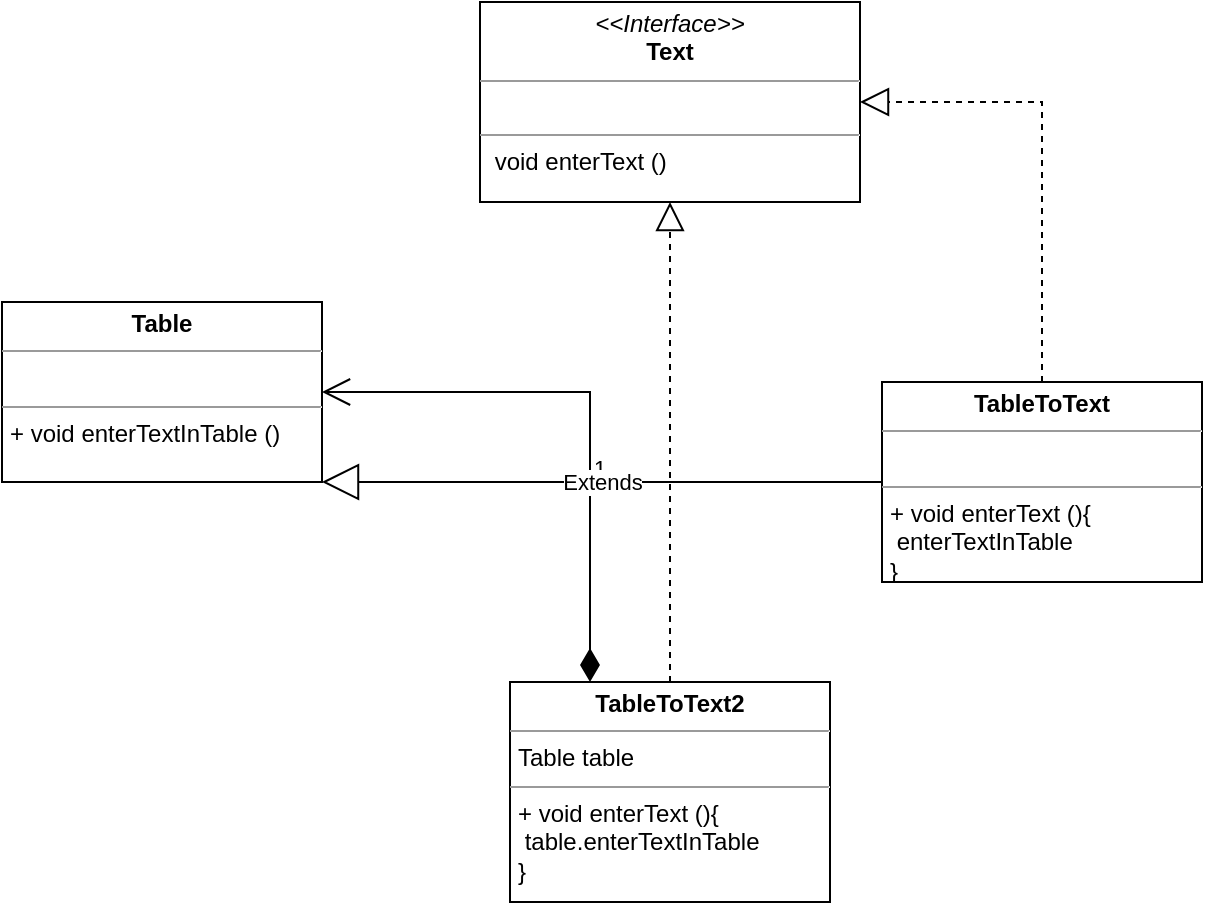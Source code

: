 <mxfile version="19.0.3" type="device"><diagram id="reKHsm5hdGIk8jJ98KJx" name="Страница 1"><mxGraphModel dx="1422" dy="865" grid="1" gridSize="10" guides="1" tooltips="1" connect="1" arrows="1" fold="1" page="1" pageScale="1" pageWidth="827" pageHeight="1169" math="0" shadow="0"><root><mxCell id="0"/><mxCell id="1" parent="0"/><mxCell id="AHUC7Xj2rtO4maQQ1KzN-1" value="&lt;p style=&quot;margin:0px;margin-top:4px;text-align:center;&quot;&gt;&lt;i&gt;&amp;lt;&amp;lt;Interface&amp;gt;&amp;gt;&lt;/i&gt;&lt;br&gt;&lt;b&gt;Text&lt;/b&gt;&lt;/p&gt;&lt;hr size=&quot;1&quot;&gt;&lt;p style=&quot;margin:0px;margin-left:4px;&quot;&gt;&lt;br&gt;&lt;/p&gt;&lt;hr size=&quot;1&quot;&gt;&lt;p style=&quot;margin:0px;margin-left:4px;&quot;&gt;&amp;nbsp;void enterText ()&lt;/p&gt;" style="verticalAlign=top;align=left;overflow=fill;fontSize=12;fontFamily=Helvetica;html=1;" vertex="1" parent="1"><mxGeometry x="319" y="80" width="190" height="100" as="geometry"/></mxCell><mxCell id="AHUC7Xj2rtO4maQQ1KzN-2" value="&lt;p style=&quot;margin:0px;margin-top:4px;text-align:center;&quot;&gt;&lt;b&gt;Table&lt;/b&gt;&lt;/p&gt;&lt;hr size=&quot;1&quot;&gt;&lt;p style=&quot;margin:0px;margin-left:4px;&quot;&gt;&lt;br&gt;&lt;/p&gt;&lt;hr size=&quot;1&quot;&gt;&lt;p style=&quot;margin:0px;margin-left:4px;&quot;&gt;+ void enterTextInTable ()&lt;/p&gt;" style="verticalAlign=top;align=left;overflow=fill;fontSize=12;fontFamily=Helvetica;html=1;" vertex="1" parent="1"><mxGeometry x="80" y="230" width="160" height="90" as="geometry"/></mxCell><mxCell id="AHUC7Xj2rtO4maQQ1KzN-3" value="&lt;p style=&quot;margin:0px;margin-top:4px;text-align:center;&quot;&gt;&lt;b&gt;TableToText2&lt;/b&gt;&lt;/p&gt;&lt;hr size=&quot;1&quot;&gt;&lt;p style=&quot;margin:0px;margin-left:4px;&quot;&gt;Table table&lt;/p&gt;&lt;hr size=&quot;1&quot;&gt;&lt;p style=&quot;margin:0px;margin-left:4px;&quot;&gt;+ void enterText (){&lt;/p&gt;&lt;p style=&quot;margin:0px;margin-left:4px;&quot;&gt;&amp;nbsp;table.enterTextInTable&lt;/p&gt;&lt;p style=&quot;margin:0px;margin-left:4px;&quot;&gt;}&lt;/p&gt;" style="verticalAlign=top;align=left;overflow=fill;fontSize=12;fontFamily=Helvetica;html=1;" vertex="1" parent="1"><mxGeometry x="334" y="420" width="160" height="110" as="geometry"/></mxCell><mxCell id="AHUC7Xj2rtO4maQQ1KzN-4" value="" style="endArrow=block;dashed=1;endFill=0;endSize=12;html=1;rounded=0;entryX=0.5;entryY=1;entryDx=0;entryDy=0;exitX=0.5;exitY=0;exitDx=0;exitDy=0;" edge="1" parent="1" source="AHUC7Xj2rtO4maQQ1KzN-3" target="AHUC7Xj2rtO4maQQ1KzN-1"><mxGeometry width="160" relative="1" as="geometry"><mxPoint x="330" y="440" as="sourcePoint"/><mxPoint x="490" y="440" as="targetPoint"/></mxGeometry></mxCell><mxCell id="AHUC7Xj2rtO4maQQ1KzN-6" value="1" style="endArrow=open;html=1;endSize=12;startArrow=diamondThin;startSize=14;startFill=1;edgeStyle=orthogonalEdgeStyle;align=left;verticalAlign=bottom;rounded=0;exitX=0.25;exitY=0;exitDx=0;exitDy=0;entryX=1;entryY=0.5;entryDx=0;entryDy=0;" edge="1" parent="1" source="AHUC7Xj2rtO4maQQ1KzN-3" target="AHUC7Xj2rtO4maQQ1KzN-2"><mxGeometry x="-0.294" relative="1" as="geometry"><mxPoint x="360" y="320" as="sourcePoint"/><mxPoint x="280" y="270" as="targetPoint"/><mxPoint as="offset"/></mxGeometry></mxCell><mxCell id="AHUC7Xj2rtO4maQQ1KzN-7" value="&lt;p style=&quot;margin:0px;margin-top:4px;text-align:center;&quot;&gt;&lt;b&gt;TableToText&lt;/b&gt;&lt;/p&gt;&lt;hr size=&quot;1&quot;&gt;&lt;p style=&quot;margin:0px;margin-left:4px;&quot;&gt;&lt;br&gt;&lt;/p&gt;&lt;hr size=&quot;1&quot;&gt;&lt;p style=&quot;margin:0px;margin-left:4px;&quot;&gt;+ void enterText (){&lt;/p&gt;&lt;p style=&quot;margin:0px;margin-left:4px;&quot;&gt;&amp;nbsp;enterTextInTable&lt;/p&gt;&lt;p style=&quot;margin:0px;margin-left:4px;&quot;&gt;}&lt;/p&gt;" style="verticalAlign=top;align=left;overflow=fill;fontSize=12;fontFamily=Helvetica;html=1;" vertex="1" parent="1"><mxGeometry x="520" y="270" width="160" height="100" as="geometry"/></mxCell><mxCell id="AHUC7Xj2rtO4maQQ1KzN-8" value="" style="endArrow=block;dashed=1;endFill=0;endSize=12;html=1;rounded=0;exitX=0.5;exitY=0;exitDx=0;exitDy=0;entryX=1;entryY=0.5;entryDx=0;entryDy=0;" edge="1" parent="1" source="AHUC7Xj2rtO4maQQ1KzN-7" target="AHUC7Xj2rtO4maQQ1KzN-1"><mxGeometry width="160" relative="1" as="geometry"><mxPoint x="330" y="440" as="sourcePoint"/><mxPoint x="600" y="150" as="targetPoint"/><Array as="points"><mxPoint x="600" y="130"/></Array></mxGeometry></mxCell><mxCell id="AHUC7Xj2rtO4maQQ1KzN-9" value="Extends" style="endArrow=block;endSize=16;endFill=0;html=1;rounded=0;entryX=1;entryY=1;entryDx=0;entryDy=0;exitX=0;exitY=0.5;exitDx=0;exitDy=0;" edge="1" parent="1" source="AHUC7Xj2rtO4maQQ1KzN-7" target="AHUC7Xj2rtO4maQQ1KzN-2"><mxGeometry width="160" relative="1" as="geometry"><mxPoint x="330" y="440" as="sourcePoint"/><mxPoint x="490" y="440" as="targetPoint"/></mxGeometry></mxCell></root></mxGraphModel></diagram></mxfile>